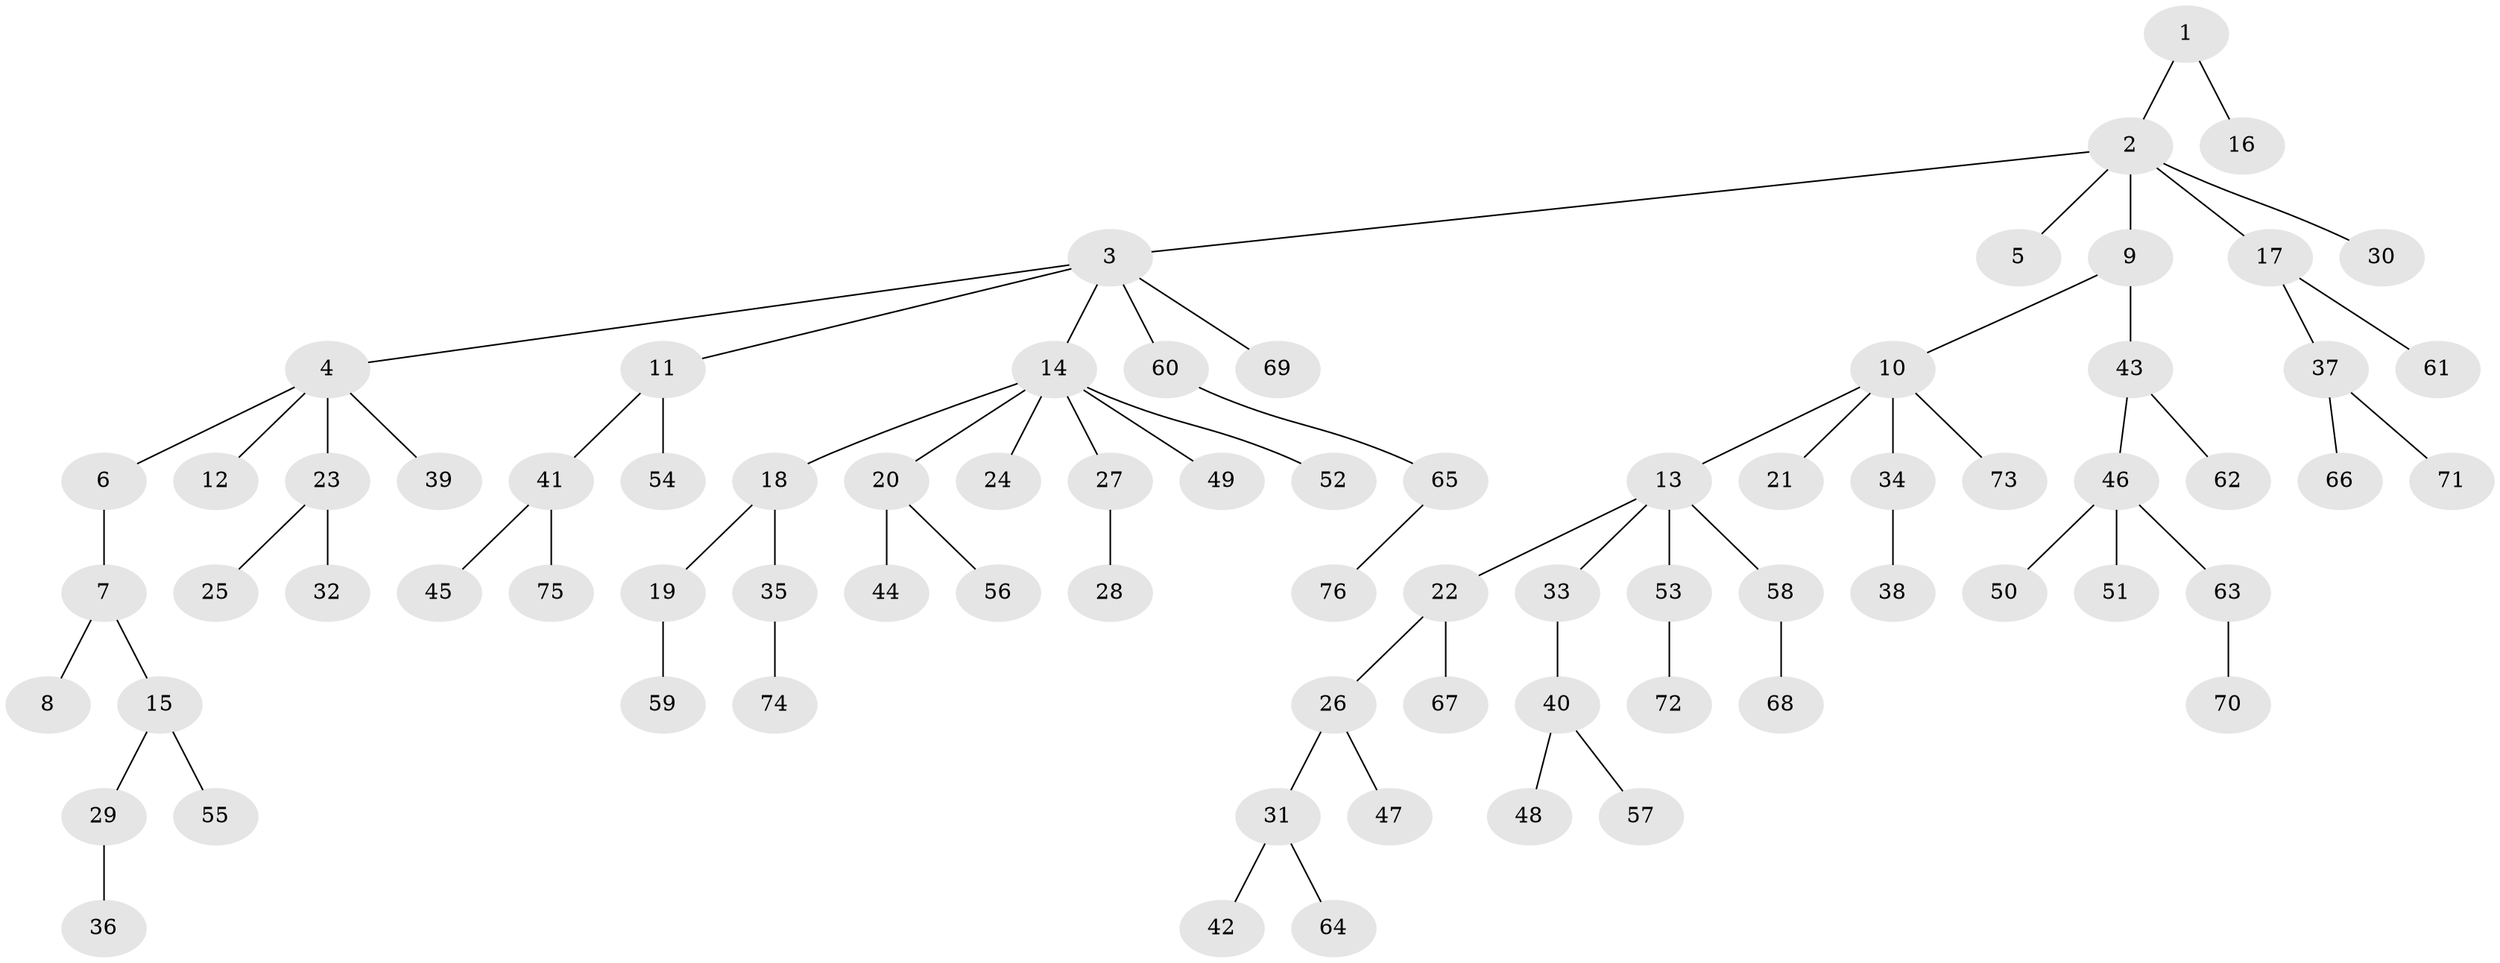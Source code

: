 // Generated by graph-tools (version 1.1) at 2025/36/03/09/25 02:36:32]
// undirected, 76 vertices, 75 edges
graph export_dot {
graph [start="1"]
  node [color=gray90,style=filled];
  1;
  2;
  3;
  4;
  5;
  6;
  7;
  8;
  9;
  10;
  11;
  12;
  13;
  14;
  15;
  16;
  17;
  18;
  19;
  20;
  21;
  22;
  23;
  24;
  25;
  26;
  27;
  28;
  29;
  30;
  31;
  32;
  33;
  34;
  35;
  36;
  37;
  38;
  39;
  40;
  41;
  42;
  43;
  44;
  45;
  46;
  47;
  48;
  49;
  50;
  51;
  52;
  53;
  54;
  55;
  56;
  57;
  58;
  59;
  60;
  61;
  62;
  63;
  64;
  65;
  66;
  67;
  68;
  69;
  70;
  71;
  72;
  73;
  74;
  75;
  76;
  1 -- 2;
  1 -- 16;
  2 -- 3;
  2 -- 5;
  2 -- 9;
  2 -- 17;
  2 -- 30;
  3 -- 4;
  3 -- 11;
  3 -- 14;
  3 -- 60;
  3 -- 69;
  4 -- 6;
  4 -- 12;
  4 -- 23;
  4 -- 39;
  6 -- 7;
  7 -- 8;
  7 -- 15;
  9 -- 10;
  9 -- 43;
  10 -- 13;
  10 -- 21;
  10 -- 34;
  10 -- 73;
  11 -- 41;
  11 -- 54;
  13 -- 22;
  13 -- 33;
  13 -- 53;
  13 -- 58;
  14 -- 18;
  14 -- 20;
  14 -- 24;
  14 -- 27;
  14 -- 49;
  14 -- 52;
  15 -- 29;
  15 -- 55;
  17 -- 37;
  17 -- 61;
  18 -- 19;
  18 -- 35;
  19 -- 59;
  20 -- 44;
  20 -- 56;
  22 -- 26;
  22 -- 67;
  23 -- 25;
  23 -- 32;
  26 -- 31;
  26 -- 47;
  27 -- 28;
  29 -- 36;
  31 -- 42;
  31 -- 64;
  33 -- 40;
  34 -- 38;
  35 -- 74;
  37 -- 66;
  37 -- 71;
  40 -- 48;
  40 -- 57;
  41 -- 45;
  41 -- 75;
  43 -- 46;
  43 -- 62;
  46 -- 50;
  46 -- 51;
  46 -- 63;
  53 -- 72;
  58 -- 68;
  60 -- 65;
  63 -- 70;
  65 -- 76;
}
